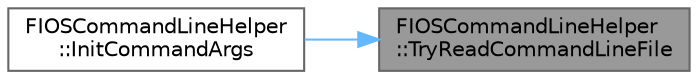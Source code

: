 digraph "FIOSCommandLineHelper::TryReadCommandLineFile"
{
 // INTERACTIVE_SVG=YES
 // LATEX_PDF_SIZE
  bgcolor="transparent";
  edge [fontname=Helvetica,fontsize=10,labelfontname=Helvetica,labelfontsize=10];
  node [fontname=Helvetica,fontsize=10,shape=box,height=0.2,width=0.4];
  rankdir="RL";
  Node1 [id="Node000001",label="FIOSCommandLineHelper\l::TryReadCommandLineFile",height=0.2,width=0.4,color="gray40", fillcolor="grey60", style="filled", fontcolor="black",tooltip=" "];
  Node1 -> Node2 [id="edge1_Node000001_Node000002",dir="back",color="steelblue1",style="solid",tooltip=" "];
  Node2 [id="Node000002",label="FIOSCommandLineHelper\l::InitCommandArgs",height=0.2,width=0.4,color="grey40", fillcolor="white", style="filled",URL="$df/d5f/classFIOSCommandLineHelper.html#a6d0486441868819adfd0bdcc0c340e2d",tooltip=" "];
}
